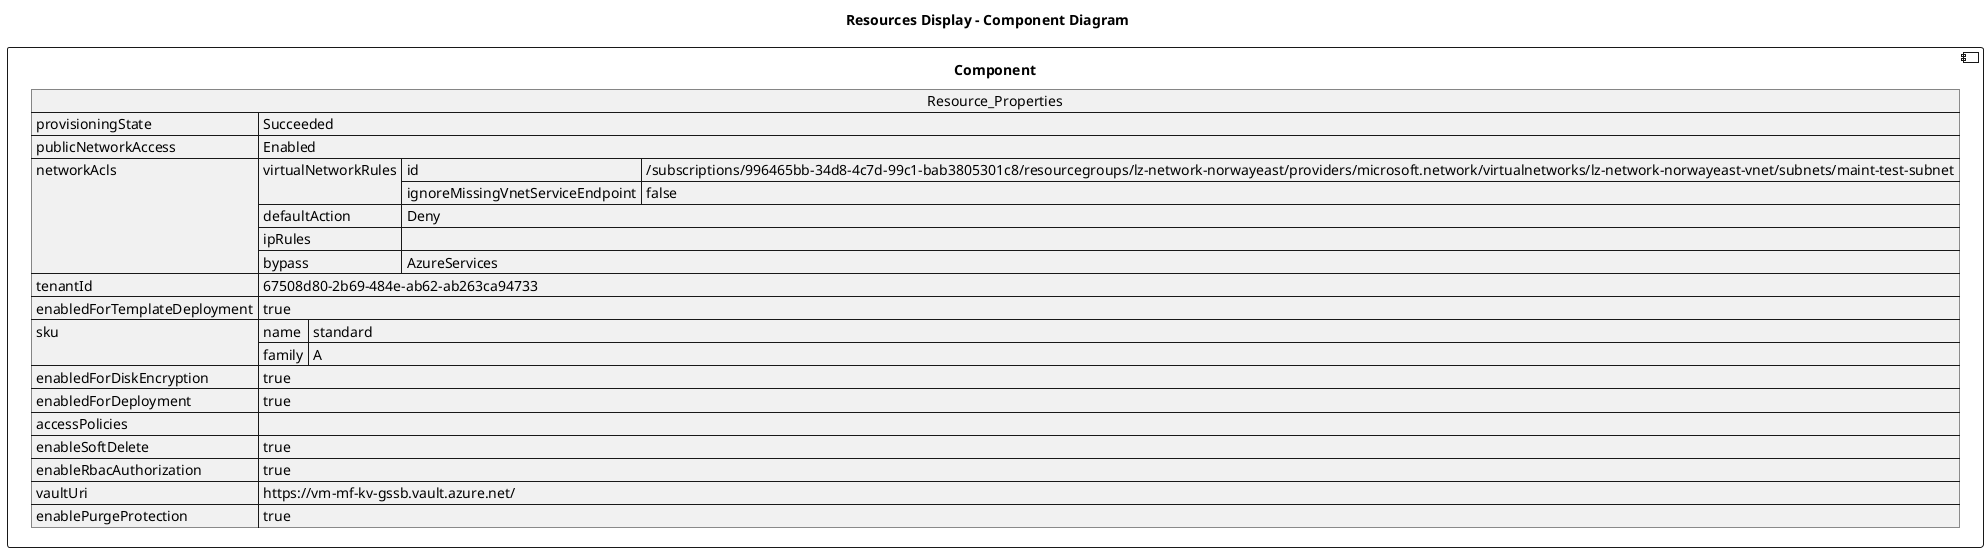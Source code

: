 @startuml

title Resources Display - Component Diagram

component Component {

json  Resource_Properties {
  "provisioningState": "Succeeded",
  "publicNetworkAccess": "Enabled",
  "networkAcls": {
    "virtualNetworkRules": [
      {
        "id": "/subscriptions/996465bb-34d8-4c7d-99c1-bab3805301c8/resourcegroups/lz-network-norwayeast/providers/microsoft.network/virtualnetworks/lz-network-norwayeast-vnet/subnets/maint-test-subnet",
        "ignoreMissingVnetServiceEndpoint": false
      }
    ],
    "defaultAction": "Deny",
    "ipRules": [],
    "bypass": "AzureServices"
  },
  "tenantId": "67508d80-2b69-484e-ab62-ab263ca94733",
  "enabledForTemplateDeployment": true,
  "sku": {
    "name": "standard",
    "family": "A"
  },
  "enabledForDiskEncryption": true,
  "enabledForDeployment": true,
  "accessPolicies": [],
  "enableSoftDelete": true,
  "enableRbacAuthorization": true,
  "vaultUri": "https://vm-mf-kv-gssb.vault.azure.net/",
  "enablePurgeProtection": true
}
}
@enduml

